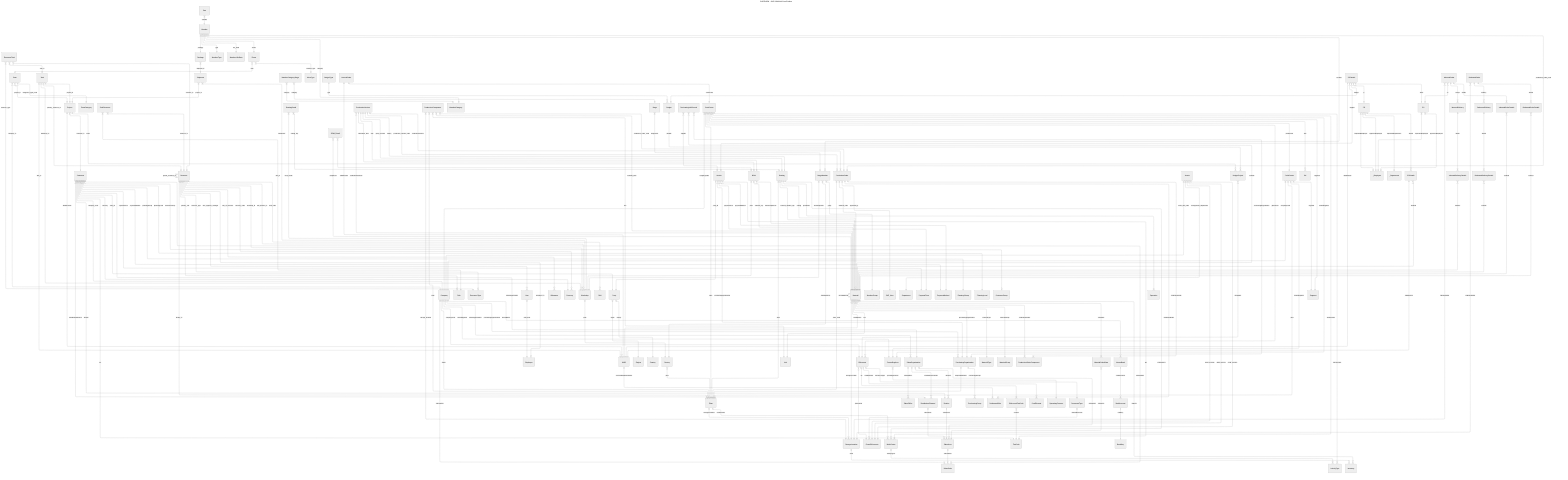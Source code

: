 ---
title: OVERVIEW - SAP S/4HANA Core Entities
config:
  theme: neutral
  layout: elk
---
erDiagram
    %% -------------------------------
    %% 1. Project & Zone Domain
    %% -------------------------------
    Project }|--|| Customer        : "customer_id"
    Zone }o--|| ZoneCategory      : "categories_type_code"
    Zone }o--|| Company           : "company_id"
    Zone }o--|| Project           : "project_id"
    %%  Phase to Zone connection in another section
 
    %% -------------------------------
    %% 2. Resources & Tasks Domain
    %% -------------------------------
    Resource |o--o| Employee       : "employee_id"
    Resource |o--o| Role           : "primary_role"
    Resource |o--o| Resource       : "parent_resource_id"
    %% Labor, Material, Equipment
    Resource |o--o| ResourceType       : "resource_type"
    Resource ||--o{ User   : "time_approve_manager"
    Resource ||--o{ UMeasure   : "unit_of_measure"
    Resource ||--o{ Currency   : "currency_code"
 
    Resource ||--o{ Plant : "factory_id"
    Resource ||--o{ Workshop : "workshop_id"
    Resource ||--o{ Workshop : "sub_division_id"
    Resource ||--o{ Shift : "shift_code"
 
    Task }|--|| Project            : "project_id"
    Task }|--|| WBS                : "wbs_id"
    Task }|--|| Workshop           : "workshop_id"
    Task }|--|| Resource           : "primary_resource_id"
 
    ResourceTask }|--|| Task        : "task_id"
    ResourceTask }|--|| Resource    : "resource_id"
    ResourceTask }|--|| ResourceType    : "resource_type"
 
 
    RoleResource }|--|| Resource    : "resource_id"
    RoleResource }|--|| Role        : "role_id"
 
    %% -------------------------------
    %% 3. Party, Customer, Vendor Domain
    %% -------------------------------
    Party }|--|| Region            : "region"
    Party }|--|| Country           : "country"
    Customer |o--|| Party          : "party_id"
    Customer }|--|| Company        : "company_code"
    Customer }|--|| Currency       : "currency"
    Vendor |o--|| Party            : "party_id"
 
    %% -------------------------------
    %% 4. Manufacturing / Plant Domain (BOM, Routing, Workshop)
    %% -------------------------------
    BOM_Detail }|--|| BOM          : ""
    BOM_Detail }|--|| Material     : "component"
    BOM }|--|| Material     : "material_sap"
    BOM }|--|| Workshop            : "plant"
    Workshop }|--|| Factory        : "plant"
    Factory }|--|| Plant        : "plant"
    Routing }|--|| Plant         : "plant"
    Routing }|--|| Material           : "material_number_sap"
    RoutingDetail }|--|| Routing    : "routing_key"
    RoutingDetail }|--|| Workshop   : "work_center"
    StageMember }|--|| Factory     : "planWorkshop"
    StageMember }|--|| Workshop     : "workshopCode"
    StageMember }|--|| MemberGroup  : "group"
 
    ProductionVersion ||--|| Routing: group_counter
    ProductionVersion ||--|| BOM: alternative_bom
    ProductionVersion ||--|{ ProductionOrder: "production_version_code"
 
    ProductionOrder }|--|| Plant : "plant_code"
    ProductionOrder }|--|| Material : "material_code"
    ProductionOrder }|--|| SAP_User : "approved_by"
    ProductionComponent }|--|| Material : "material_code"
    ProductionComponent }|--|| ProductionOrder : "production_order_code"
    ProductionComponent }|--|| Unit : "unit"
    ProductionComponent }|--|| Plant : "plant"
    ProductionComponent }|--|| StorageLocation : "storage_location"
 
    %% -------------------------------
    %% 5. Logistics Domain (Shipment/Package)
    %% -------------------------------
    Shipment }|--|| Project         : "project_id"
    Shipment }|--|| Workshop        : "warehouse"
    Package }|--|| Shipment         : "shipment_id"
 
    %% -------------------------------
    %% 6. Member/Stage/Part Domain
    %% -------------------------------
    Member }|--|| MemberCategory    : "category"
    MemberCategoryStage }|--|| MemberCategory : "category"
    MemberCategoryStage }|--|| Stage : "category"
    Member }|--|| MemberType        : "type"
    Member ||--|{ StageMember       : "member"
    Stage }|--|| StageMember        : "stageCode"
    Member }|--|| MemberLifeState   : "life_state"
    Member }|--|| Phase             : "phase"
    Member }|--|| Package           : "package"
    Phase }|--|| Zone               : "zone"
    Phase }|--|| MemType            : "member_type"
    Part }|--|| Member              : "member"
    %%    Part }|--|| User                : "cutting_plan_user"
    %%    Part }|--|| User                : "cutting_user"
    %%    Part }|--|| Workshop            : "cutting_workshop"
    %%    Part }|--|| Workshop            : "cutting_plan_workshop"
    %%    Part }|--|| User                : "delivery_user"
    %%    Part }|--|| MemberType             : "type_id"
    Member }|--|| ProductionOrder: "production_order_code"
    %% -------------------------------
    %% 7. Finance / Assets Domain
    %% -------------------------------
    Assets }|--|| Company           : "basic_unit_code"
    Assets }|--|| ChartOfAccounts   : "asset_account"
    Assets }|--|| ChartOfAccounts   : "debit_account"
    Assets }|--|| ChartOfAccounts   : "credit_account"
    Assets }|--|| Department        : "management_department"
 
    %% -------------------------------
    %% 8. User/Employee Domain
    %% -------------------------------
    User }|--|| Employee            : "staff_code"
 
 
    %% ANH %%
    BudgetType ||--o{ Budget : "type"
    Budget ||--o{ BudgetProject : "phanBo"
    Project ||--o{ BudgetProject : "duAn"
    BudgetProject o{--|| GlAccount : "khoanMuc"

    Company }|--|| ControllingArea : controllingArea
    Company ||--o{ Plant : plants
    Company ||--o{ SalesOrganization : salesOrganizations
    Company ||--o{ PurchasingOrganization : purchasingOrganizations

    Plant ||--o{ StorageLocation : storageLocations
    Plant ||--o{ WorkCenter : workCenters

    SalesOrganization ||--o{ SalesOffice : salesOffices
    SalesOrganization ||--o{ DistributionChannel : distributionChannels
    SalesOrganization ||--o{ Division : divisions
    SalesOrganization ||--o{ SalesArea : salesAreas

    DistributionChannel ||--o{ SalesArea : salesAreas
    Division ||--o{ SalesArea : salesAreas

    PurchasingOrganization ||--o{ PurchasingGroup : purchasingGroups
    PurchasingOrganization ||--o{ Plant : responsiblePlants

    Customer }o--|| SalesOrganization : salesOrganization
    Customer }o--|| DistributionChannel : distributionChannel
    Customer }o--|| Division : division
    Customer }o--|| PaymentTerm : paymentTerm
    Customer }o--|| PaymentMethod : paymentMethod
    Customer }o--|| TaxCode : tax
    Customer }o--|| PlanningGroup : planningGroup
    Customer }o--|| PlanningLevel : planningLevel
    Customer }o--o| CustomerGroup : customerGroup

    Vendor }o--|| PurchasingOrganization : purchasingOrganization
    Vendor }o--|| PaymentTerm : paymentTerm
    Vendor }o--|| PaymentMethod : paymentMethod
    Vendor }o--|| TaxCode : tax
    %% BUSINESS PARTNER


    PurchasingInfoRecord }o--|| Material : material
    PurchasingInfoRecord }o--|| Vendor : supplier
    PurchasingInfoRecord }o--|| PurchasingOrganization : purchasingOrganization

    %% Material 
    Material }o--|| MaterialType : materialType
    Material }o--|| MaterialGroup : materialGroup
    Material ||--|| Material : parentMaterial
    Material }o--|| StorageLocation : storageLocation
    Material }o--|| PurchasingOrganization : purchasingOrganization
    Material }o--|| Routing : routing
    Material ||--o{ ProductionVersion : productionVersions
    Material ||--|{ ProductionOrderComponent : productionOrders
    Material ||--o{ BOM : bomComponents
    Material ||--|{ MaterialSalesData : salesData
    Material }o--|| WBS : wbsElement
    MaterialSalesData }|--|| SalesArea : salesArea

    Material }|--|| Unit: unit
    %% Material 

    %% Production Version 

    ProductionOrderComponent }|--|| ProductionOrder : productionOrder



    ProductionVersion ||--|| Routing : routing
    ProductionVersion ||--|| BOM : bom

    Routing ||--o{ WorkCenter : workCenters


    Routing ||--|{ Operation : operations

    ProductionOrder }|--|| ProductionVersion : productionVersion
    ProductionOrder ||--|{ SettlementRule : settlementRules
    WBS ||--|{ SettlementRule : receivedSettlementRules
    %% Production Order

    %% Sale
    SalesArea ||--|{ SalesOrder : salesOrders
    Customer ||--|{ SalesOrder : salesOrders
    Company ||--|{ SalesOrder : salesOrders
    %% Sale


    %% Financial

    GlAccount ||--|{ GlAccountTaxCode : tax
    GlAccountTaxCode }|--|| TaxCode: account

    ProfitCenter }|--|| Segment : segment
    CostCenter }|--|| Segment : segment

    %% Financial

    ChartOfAccounts ||--o{ GlAccount : glAccounts
    GlAccount ||--|| Company : companyCode
    GlAccount ||--o{ CostElement : costElements

    CostCenter }|--|| ControllingArea : controllingArea
    CostCenter }|--|| Company : companyCode
    CostCenter }|--|| Plant : plant
    CostCenter }|--|| ProfitCenter : profitCenter
    CostCenter ||--o{ Skf : skfs
    CostCenter ||--o{ GlAccount : glAccounts
    CostCenter ||--|{ WorkCenter : workCenters
    CostCenter ||--|{ ActivityType : activityTypes
    WorkCenter ||--|{ ActivityType : activityTypes

    ProfitCenter }|--|| ControllingArea : controllingArea
    ProfitCenter }|--|| Company : companyCode
    ProfitCenter }|--|| Plant : plant

    InternalOrder ||--|| CostCenter : costCenter
    InternalOrder ||--|| WBS : wbsElement

    Project ||--o{ WBS : wbsElements

    ControllingArea }|--|| OperatingConcern : operatingConcern

    %% --- Bank & Payment Details ---
    HouseBank ||--o{ BankAccount : bankAccounts
    BankAccount ||--|| BankKey : bankKey
    Company ||--o{ HouseBank : houseBanks

    %% --- Other Common Master Data ---
 

    GlAccount ||--|| DocumentType : documentType
    DocumentType ||--o{ ChartOfAccounts : chartOfAccounts

 

    %% PR && PO

    PR }|--|| _Employee: requestedEmployee
    PR }|--|| _Employee: approvedEmployee
    PO }|--|| _Employee: requestedEmployee
    PO }|--|| _Employee: approvedEmployee
    PR }|--|| _Department: requestedDepartment
    PR ||--o{ PRDetails : "details"
    PRDetails }o--|| Material : "Material"
    PRDetails ||--|| WBS : "wbsElement"
    PO ||--o{ PODetails : "detail"
    PODetails }o--|| Vendor : "supplier"
    PODetails }o--|| Budget : "budget"
    PODetails }o--|| PR : "pr"
    PODetails ||--|| WBS : "wbsElement"

    %% KHO %%
    StorageLocation ||--o{ Inventory : "stock"
    StorageLocation ||--o{ InboundOrder : "inboundOrder"
    StorageLocation ||--o{ OutboundOrder : "outboundOrder"
    Inventory o{--|| Material : "material"
    InboundOrder o{--|| PO : "po"
    InboundOrder ||--o{ InboundDelivery : "receipt"
    OutboundOrder ||--o{ OutboundDelivery : "delivery"
    InboundOrder ||--|{ InboundOrderDetails : "details"
    InboundDelivery ||--|{ InboundDeliveryDetails : "details"
    OutboundOrder ||--|{ OutboundOrderDetails : "details"
    OutboundDelivery ||--|{ OutboundDeliveryDetails : "details"
    InboundOrderDetails o{--|| Material : "material"
    InboundDeliveryDetails o{--|| Material : "material"
    OutboundOrderDetails o{--|| Material : "material"
    OutboundDeliveryDetails o{--|| Material : "material"
    %% KHO %%
